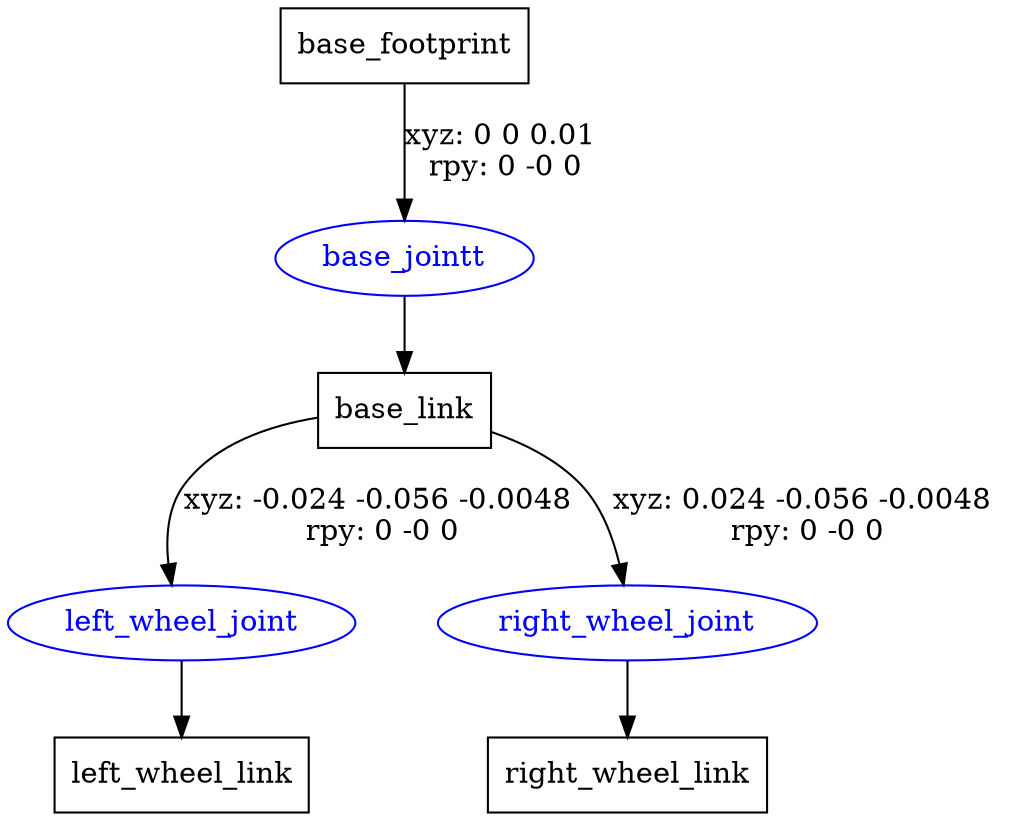 digraph G {
node [shape=box];
"base_footprint" [label="base_footprint"];
"base_link" [label="base_link"];
"left_wheel_link" [label="left_wheel_link"];
"right_wheel_link" [label="right_wheel_link"];
node [shape=ellipse, color=blue, fontcolor=blue];
"base_footprint" -> "base_jointt" [label="xyz: 0 0 0.01 \nrpy: 0 -0 0"]
"base_jointt" -> "base_link"
"base_link" -> "left_wheel_joint" [label="xyz: -0.024 -0.056 -0.0048 \nrpy: 0 -0 0"]
"left_wheel_joint" -> "left_wheel_link"
"base_link" -> "right_wheel_joint" [label="xyz: 0.024 -0.056 -0.0048 \nrpy: 0 -0 0"]
"right_wheel_joint" -> "right_wheel_link"
}

